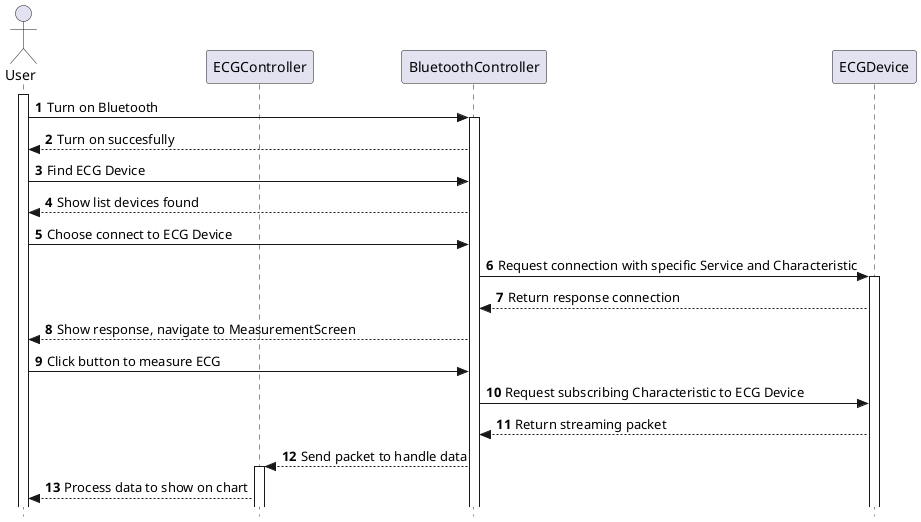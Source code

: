 
@startuml


skinparam style strictuml

' skinparam lifelineStrategy solid

' skinparam ParticipantPadding 20

' skinparam BoxPadding 10

autonumber

actor User as User



participant ECGController as ECGController
participant BluetoothController as BluetoothController

participant ECGDevice as ECGDevice

activate User
User -> BluetoothController: Turn on Bluetooth
activate BluetoothController
BluetoothController --> User: Turn on succesfully
User -> BluetoothController: Find ECG Device
BluetoothController --> User: Show list devices found
User -> BluetoothController: Choose connect to ECG Device

BluetoothController -> ECGDevice: Request connection with specific Service and Characteristic
activate ECGDevice
ECGDevice --> BluetoothController: Return response connection
BluetoothController --> User: Show response, navigate to MeasurementScreen

User -> BluetoothController: Click button to measure ECG
BluetoothController -> ECGDevice: Request subscribing Characteristic to ECG Device
ECGDevice --> BluetoothController: Return streaming packet
BluetoothController --> ECGController: Send packet to handle data
activate ECGController
ECGController --> User: Process data to show on chart

@enduml
